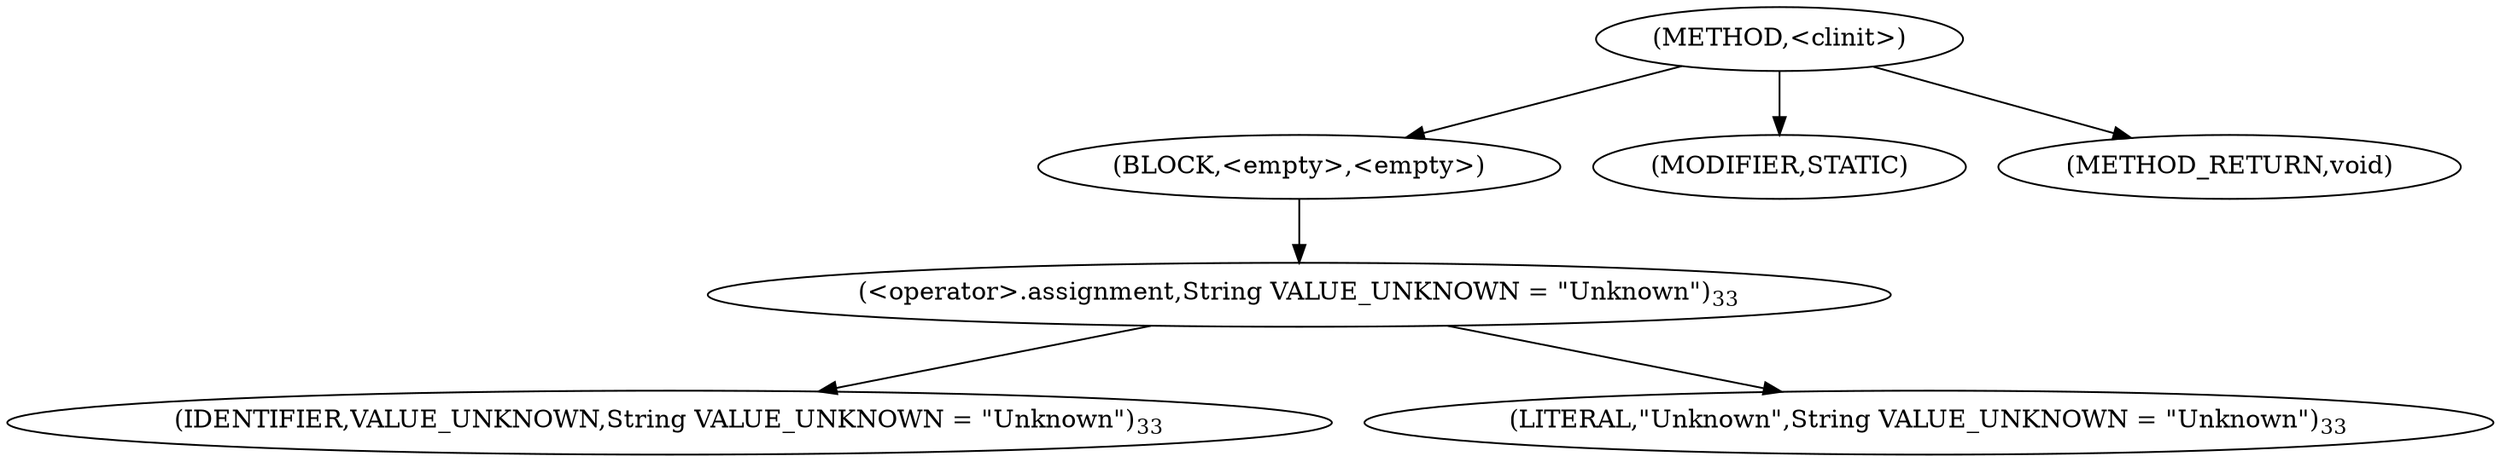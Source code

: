 digraph "&lt;clinit&gt;" {  
"141" [label = <(METHOD,&lt;clinit&gt;)> ]
"142" [label = <(BLOCK,&lt;empty&gt;,&lt;empty&gt;)> ]
"143" [label = <(&lt;operator&gt;.assignment,String VALUE_UNKNOWN = &quot;Unknown&quot;)<SUB>33</SUB>> ]
"144" [label = <(IDENTIFIER,VALUE_UNKNOWN,String VALUE_UNKNOWN = &quot;Unknown&quot;)<SUB>33</SUB>> ]
"145" [label = <(LITERAL,&quot;Unknown&quot;,String VALUE_UNKNOWN = &quot;Unknown&quot;)<SUB>33</SUB>> ]
"146" [label = <(MODIFIER,STATIC)> ]
"147" [label = <(METHOD_RETURN,void)> ]
  "141" -> "142" 
  "141" -> "146" 
  "141" -> "147" 
  "142" -> "143" 
  "143" -> "144" 
  "143" -> "145" 
}
